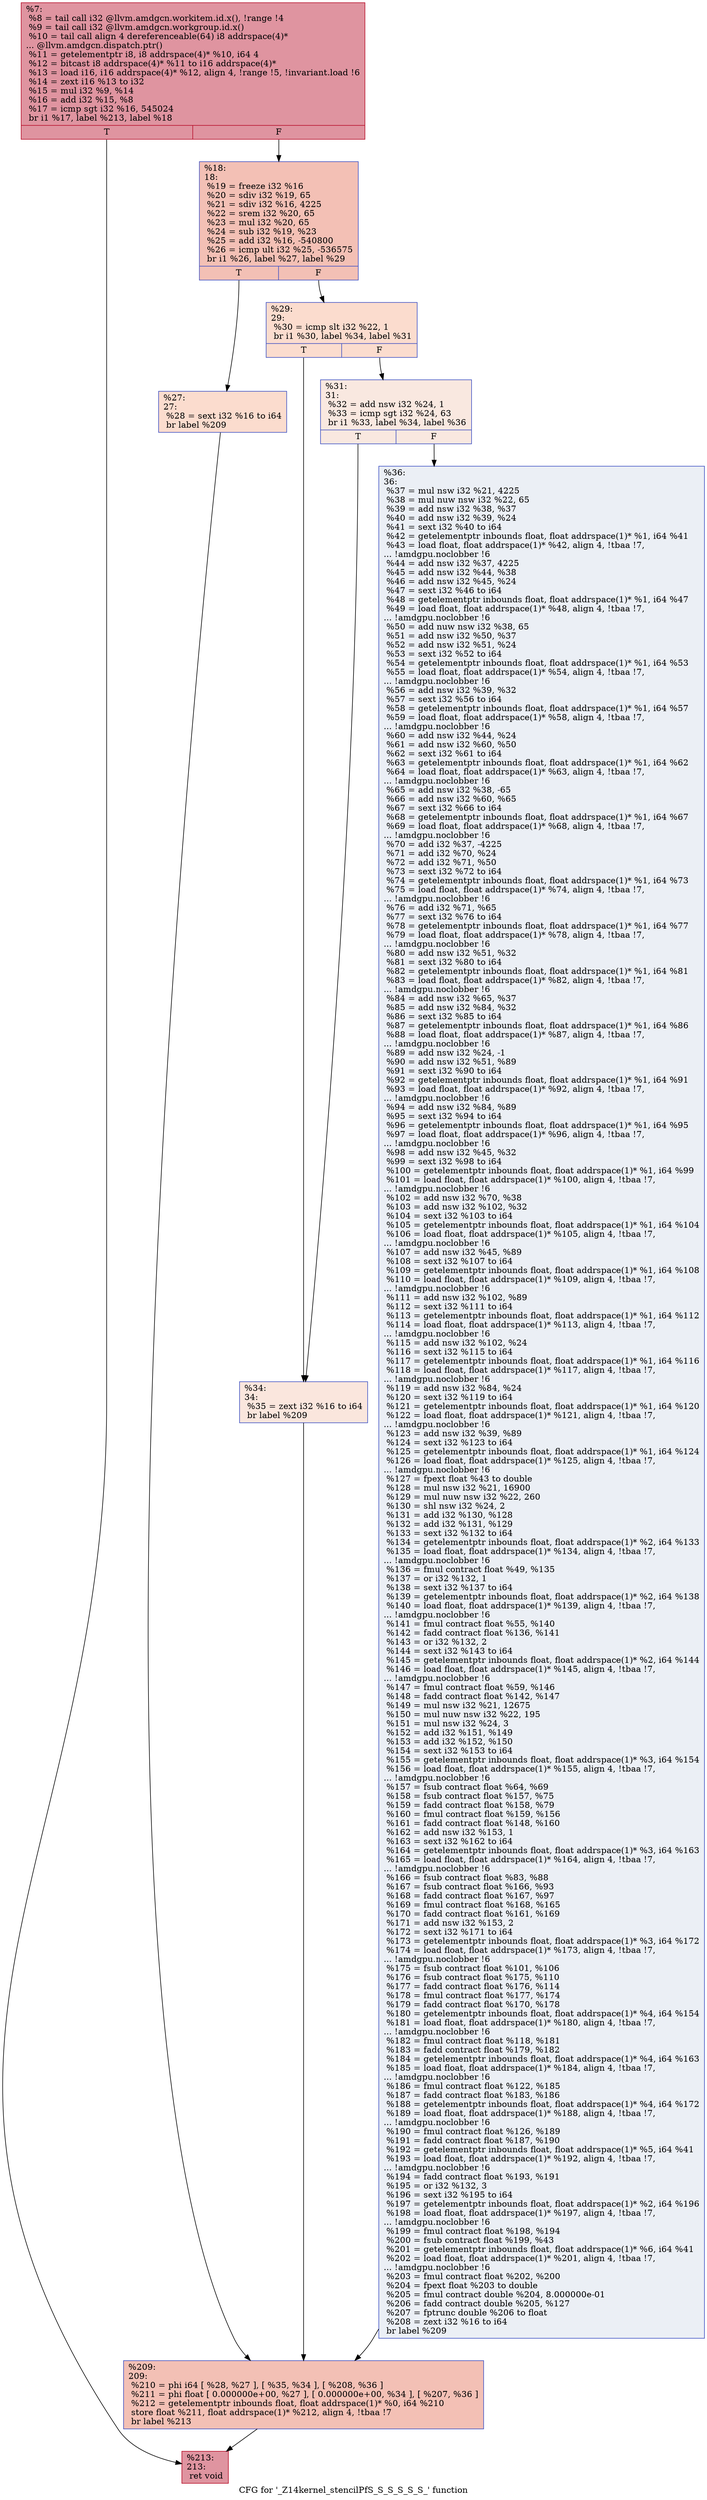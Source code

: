 digraph "CFG for '_Z14kernel_stencilPfS_S_S_S_S_S_' function" {
	label="CFG for '_Z14kernel_stencilPfS_S_S_S_S_S_' function";

	Node0x53265f0 [shape=record,color="#b70d28ff", style=filled, fillcolor="#b70d2870",label="{%7:\l  %8 = tail call i32 @llvm.amdgcn.workitem.id.x(), !range !4\l  %9 = tail call i32 @llvm.amdgcn.workgroup.id.x()\l  %10 = tail call align 4 dereferenceable(64) i8 addrspace(4)*\l... @llvm.amdgcn.dispatch.ptr()\l  %11 = getelementptr i8, i8 addrspace(4)* %10, i64 4\l  %12 = bitcast i8 addrspace(4)* %11 to i16 addrspace(4)*\l  %13 = load i16, i16 addrspace(4)* %12, align 4, !range !5, !invariant.load !6\l  %14 = zext i16 %13 to i32\l  %15 = mul i32 %9, %14\l  %16 = add i32 %15, %8\l  %17 = icmp sgt i32 %16, 545024\l  br i1 %17, label %213, label %18\l|{<s0>T|<s1>F}}"];
	Node0x53265f0:s0 -> Node0x5328560;
	Node0x53265f0:s1 -> Node0x53285f0;
	Node0x53285f0 [shape=record,color="#3d50c3ff", style=filled, fillcolor="#e5705870",label="{%18:\l18:                                               \l  %19 = freeze i32 %16\l  %20 = sdiv i32 %19, 65\l  %21 = sdiv i32 %16, 4225\l  %22 = srem i32 %20, 65\l  %23 = mul i32 %20, 65\l  %24 = sub i32 %19, %23\l  %25 = add i32 %16, -540800\l  %26 = icmp ult i32 %25, -536575\l  br i1 %26, label %27, label %29\l|{<s0>T|<s1>F}}"];
	Node0x53285f0:s0 -> Node0x5328c50;
	Node0x53285f0:s1 -> Node0x5328ca0;
	Node0x5328c50 [shape=record,color="#3d50c3ff", style=filled, fillcolor="#f7af9170",label="{%27:\l27:                                               \l  %28 = sext i32 %16 to i64\l  br label %209\l}"];
	Node0x5328c50 -> Node0x5328e50;
	Node0x5328ca0 [shape=record,color="#3d50c3ff", style=filled, fillcolor="#f7af9170",label="{%29:\l29:                                               \l  %30 = icmp slt i32 %22, 1\l  br i1 %30, label %34, label %31\l|{<s0>T|<s1>F}}"];
	Node0x5328ca0:s0 -> Node0x5328fd0;
	Node0x5328ca0:s1 -> Node0x5329020;
	Node0x5329020 [shape=record,color="#3d50c3ff", style=filled, fillcolor="#f1ccb870",label="{%31:\l31:                                               \l  %32 = add nsw i32 %24, 1\l  %33 = icmp sgt i32 %24, 63\l  br i1 %33, label %34, label %36\l|{<s0>T|<s1>F}}"];
	Node0x5329020:s0 -> Node0x5328fd0;
	Node0x5329020:s1 -> Node0x5328510;
	Node0x5328fd0 [shape=record,color="#3d50c3ff", style=filled, fillcolor="#f3c7b170",label="{%34:\l34:                                               \l  %35 = zext i32 %16 to i64\l  br label %209\l}"];
	Node0x5328fd0 -> Node0x5328e50;
	Node0x5328510 [shape=record,color="#3d50c3ff", style=filled, fillcolor="#d1dae970",label="{%36:\l36:                                               \l  %37 = mul nsw i32 %21, 4225\l  %38 = mul nuw nsw i32 %22, 65\l  %39 = add nsw i32 %38, %37\l  %40 = add nsw i32 %39, %24\l  %41 = sext i32 %40 to i64\l  %42 = getelementptr inbounds float, float addrspace(1)* %1, i64 %41\l  %43 = load float, float addrspace(1)* %42, align 4, !tbaa !7,\l... !amdgpu.noclobber !6\l  %44 = add nsw i32 %37, 4225\l  %45 = add nsw i32 %44, %38\l  %46 = add nsw i32 %45, %24\l  %47 = sext i32 %46 to i64\l  %48 = getelementptr inbounds float, float addrspace(1)* %1, i64 %47\l  %49 = load float, float addrspace(1)* %48, align 4, !tbaa !7,\l... !amdgpu.noclobber !6\l  %50 = add nuw nsw i32 %38, 65\l  %51 = add nsw i32 %50, %37\l  %52 = add nsw i32 %51, %24\l  %53 = sext i32 %52 to i64\l  %54 = getelementptr inbounds float, float addrspace(1)* %1, i64 %53\l  %55 = load float, float addrspace(1)* %54, align 4, !tbaa !7,\l... !amdgpu.noclobber !6\l  %56 = add nsw i32 %39, %32\l  %57 = sext i32 %56 to i64\l  %58 = getelementptr inbounds float, float addrspace(1)* %1, i64 %57\l  %59 = load float, float addrspace(1)* %58, align 4, !tbaa !7,\l... !amdgpu.noclobber !6\l  %60 = add nsw i32 %44, %24\l  %61 = add nsw i32 %60, %50\l  %62 = sext i32 %61 to i64\l  %63 = getelementptr inbounds float, float addrspace(1)* %1, i64 %62\l  %64 = load float, float addrspace(1)* %63, align 4, !tbaa !7,\l... !amdgpu.noclobber !6\l  %65 = add nsw i32 %38, -65\l  %66 = add nsw i32 %60, %65\l  %67 = sext i32 %66 to i64\l  %68 = getelementptr inbounds float, float addrspace(1)* %1, i64 %67\l  %69 = load float, float addrspace(1)* %68, align 4, !tbaa !7,\l... !amdgpu.noclobber !6\l  %70 = add i32 %37, -4225\l  %71 = add i32 %70, %24\l  %72 = add i32 %71, %50\l  %73 = sext i32 %72 to i64\l  %74 = getelementptr inbounds float, float addrspace(1)* %1, i64 %73\l  %75 = load float, float addrspace(1)* %74, align 4, !tbaa !7,\l... !amdgpu.noclobber !6\l  %76 = add i32 %71, %65\l  %77 = sext i32 %76 to i64\l  %78 = getelementptr inbounds float, float addrspace(1)* %1, i64 %77\l  %79 = load float, float addrspace(1)* %78, align 4, !tbaa !7,\l... !amdgpu.noclobber !6\l  %80 = add nsw i32 %51, %32\l  %81 = sext i32 %80 to i64\l  %82 = getelementptr inbounds float, float addrspace(1)* %1, i64 %81\l  %83 = load float, float addrspace(1)* %82, align 4, !tbaa !7,\l... !amdgpu.noclobber !6\l  %84 = add nsw i32 %65, %37\l  %85 = add nsw i32 %84, %32\l  %86 = sext i32 %85 to i64\l  %87 = getelementptr inbounds float, float addrspace(1)* %1, i64 %86\l  %88 = load float, float addrspace(1)* %87, align 4, !tbaa !7,\l... !amdgpu.noclobber !6\l  %89 = add nsw i32 %24, -1\l  %90 = add nsw i32 %51, %89\l  %91 = sext i32 %90 to i64\l  %92 = getelementptr inbounds float, float addrspace(1)* %1, i64 %91\l  %93 = load float, float addrspace(1)* %92, align 4, !tbaa !7,\l... !amdgpu.noclobber !6\l  %94 = add nsw i32 %84, %89\l  %95 = sext i32 %94 to i64\l  %96 = getelementptr inbounds float, float addrspace(1)* %1, i64 %95\l  %97 = load float, float addrspace(1)* %96, align 4, !tbaa !7,\l... !amdgpu.noclobber !6\l  %98 = add nsw i32 %45, %32\l  %99 = sext i32 %98 to i64\l  %100 = getelementptr inbounds float, float addrspace(1)* %1, i64 %99\l  %101 = load float, float addrspace(1)* %100, align 4, !tbaa !7,\l... !amdgpu.noclobber !6\l  %102 = add nsw i32 %70, %38\l  %103 = add nsw i32 %102, %32\l  %104 = sext i32 %103 to i64\l  %105 = getelementptr inbounds float, float addrspace(1)* %1, i64 %104\l  %106 = load float, float addrspace(1)* %105, align 4, !tbaa !7,\l... !amdgpu.noclobber !6\l  %107 = add nsw i32 %45, %89\l  %108 = sext i32 %107 to i64\l  %109 = getelementptr inbounds float, float addrspace(1)* %1, i64 %108\l  %110 = load float, float addrspace(1)* %109, align 4, !tbaa !7,\l... !amdgpu.noclobber !6\l  %111 = add nsw i32 %102, %89\l  %112 = sext i32 %111 to i64\l  %113 = getelementptr inbounds float, float addrspace(1)* %1, i64 %112\l  %114 = load float, float addrspace(1)* %113, align 4, !tbaa !7,\l... !amdgpu.noclobber !6\l  %115 = add nsw i32 %102, %24\l  %116 = sext i32 %115 to i64\l  %117 = getelementptr inbounds float, float addrspace(1)* %1, i64 %116\l  %118 = load float, float addrspace(1)* %117, align 4, !tbaa !7,\l... !amdgpu.noclobber !6\l  %119 = add nsw i32 %84, %24\l  %120 = sext i32 %119 to i64\l  %121 = getelementptr inbounds float, float addrspace(1)* %1, i64 %120\l  %122 = load float, float addrspace(1)* %121, align 4, !tbaa !7,\l... !amdgpu.noclobber !6\l  %123 = add nsw i32 %39, %89\l  %124 = sext i32 %123 to i64\l  %125 = getelementptr inbounds float, float addrspace(1)* %1, i64 %124\l  %126 = load float, float addrspace(1)* %125, align 4, !tbaa !7,\l... !amdgpu.noclobber !6\l  %127 = fpext float %43 to double\l  %128 = mul nsw i32 %21, 16900\l  %129 = mul nuw nsw i32 %22, 260\l  %130 = shl nsw i32 %24, 2\l  %131 = add i32 %130, %128\l  %132 = add i32 %131, %129\l  %133 = sext i32 %132 to i64\l  %134 = getelementptr inbounds float, float addrspace(1)* %2, i64 %133\l  %135 = load float, float addrspace(1)* %134, align 4, !tbaa !7,\l... !amdgpu.noclobber !6\l  %136 = fmul contract float %49, %135\l  %137 = or i32 %132, 1\l  %138 = sext i32 %137 to i64\l  %139 = getelementptr inbounds float, float addrspace(1)* %2, i64 %138\l  %140 = load float, float addrspace(1)* %139, align 4, !tbaa !7,\l... !amdgpu.noclobber !6\l  %141 = fmul contract float %55, %140\l  %142 = fadd contract float %136, %141\l  %143 = or i32 %132, 2\l  %144 = sext i32 %143 to i64\l  %145 = getelementptr inbounds float, float addrspace(1)* %2, i64 %144\l  %146 = load float, float addrspace(1)* %145, align 4, !tbaa !7,\l... !amdgpu.noclobber !6\l  %147 = fmul contract float %59, %146\l  %148 = fadd contract float %142, %147\l  %149 = mul nsw i32 %21, 12675\l  %150 = mul nuw nsw i32 %22, 195\l  %151 = mul nsw i32 %24, 3\l  %152 = add i32 %151, %149\l  %153 = add i32 %152, %150\l  %154 = sext i32 %153 to i64\l  %155 = getelementptr inbounds float, float addrspace(1)* %3, i64 %154\l  %156 = load float, float addrspace(1)* %155, align 4, !tbaa !7,\l... !amdgpu.noclobber !6\l  %157 = fsub contract float %64, %69\l  %158 = fsub contract float %157, %75\l  %159 = fadd contract float %158, %79\l  %160 = fmul contract float %159, %156\l  %161 = fadd contract float %148, %160\l  %162 = add nsw i32 %153, 1\l  %163 = sext i32 %162 to i64\l  %164 = getelementptr inbounds float, float addrspace(1)* %3, i64 %163\l  %165 = load float, float addrspace(1)* %164, align 4, !tbaa !7,\l... !amdgpu.noclobber !6\l  %166 = fsub contract float %83, %88\l  %167 = fsub contract float %166, %93\l  %168 = fadd contract float %167, %97\l  %169 = fmul contract float %168, %165\l  %170 = fadd contract float %161, %169\l  %171 = add nsw i32 %153, 2\l  %172 = sext i32 %171 to i64\l  %173 = getelementptr inbounds float, float addrspace(1)* %3, i64 %172\l  %174 = load float, float addrspace(1)* %173, align 4, !tbaa !7,\l... !amdgpu.noclobber !6\l  %175 = fsub contract float %101, %106\l  %176 = fsub contract float %175, %110\l  %177 = fadd contract float %176, %114\l  %178 = fmul contract float %177, %174\l  %179 = fadd contract float %170, %178\l  %180 = getelementptr inbounds float, float addrspace(1)* %4, i64 %154\l  %181 = load float, float addrspace(1)* %180, align 4, !tbaa !7,\l... !amdgpu.noclobber !6\l  %182 = fmul contract float %118, %181\l  %183 = fadd contract float %179, %182\l  %184 = getelementptr inbounds float, float addrspace(1)* %4, i64 %163\l  %185 = load float, float addrspace(1)* %184, align 4, !tbaa !7,\l... !amdgpu.noclobber !6\l  %186 = fmul contract float %122, %185\l  %187 = fadd contract float %183, %186\l  %188 = getelementptr inbounds float, float addrspace(1)* %4, i64 %172\l  %189 = load float, float addrspace(1)* %188, align 4, !tbaa !7,\l... !amdgpu.noclobber !6\l  %190 = fmul contract float %126, %189\l  %191 = fadd contract float %187, %190\l  %192 = getelementptr inbounds float, float addrspace(1)* %5, i64 %41\l  %193 = load float, float addrspace(1)* %192, align 4, !tbaa !7,\l... !amdgpu.noclobber !6\l  %194 = fadd contract float %193, %191\l  %195 = or i32 %132, 3\l  %196 = sext i32 %195 to i64\l  %197 = getelementptr inbounds float, float addrspace(1)* %2, i64 %196\l  %198 = load float, float addrspace(1)* %197, align 4, !tbaa !7,\l... !amdgpu.noclobber !6\l  %199 = fmul contract float %198, %194\l  %200 = fsub contract float %199, %43\l  %201 = getelementptr inbounds float, float addrspace(1)* %6, i64 %41\l  %202 = load float, float addrspace(1)* %201, align 4, !tbaa !7,\l... !amdgpu.noclobber !6\l  %203 = fmul contract float %202, %200\l  %204 = fpext float %203 to double\l  %205 = fmul contract double %204, 8.000000e-01\l  %206 = fadd contract double %205, %127\l  %207 = fptrunc double %206 to float\l  %208 = zext i32 %16 to i64\l  br label %209\l}"];
	Node0x5328510 -> Node0x5328e50;
	Node0x5328e50 [shape=record,color="#3d50c3ff", style=filled, fillcolor="#e5705870",label="{%209:\l209:                                              \l  %210 = phi i64 [ %28, %27 ], [ %35, %34 ], [ %208, %36 ]\l  %211 = phi float [ 0.000000e+00, %27 ], [ 0.000000e+00, %34 ], [ %207, %36 ]\l  %212 = getelementptr inbounds float, float addrspace(1)* %0, i64 %210\l  store float %211, float addrspace(1)* %212, align 4, !tbaa !7\l  br label %213\l}"];
	Node0x5328e50 -> Node0x5328560;
	Node0x5328560 [shape=record,color="#b70d28ff", style=filled, fillcolor="#b70d2870",label="{%213:\l213:                                              \l  ret void\l}"];
}

